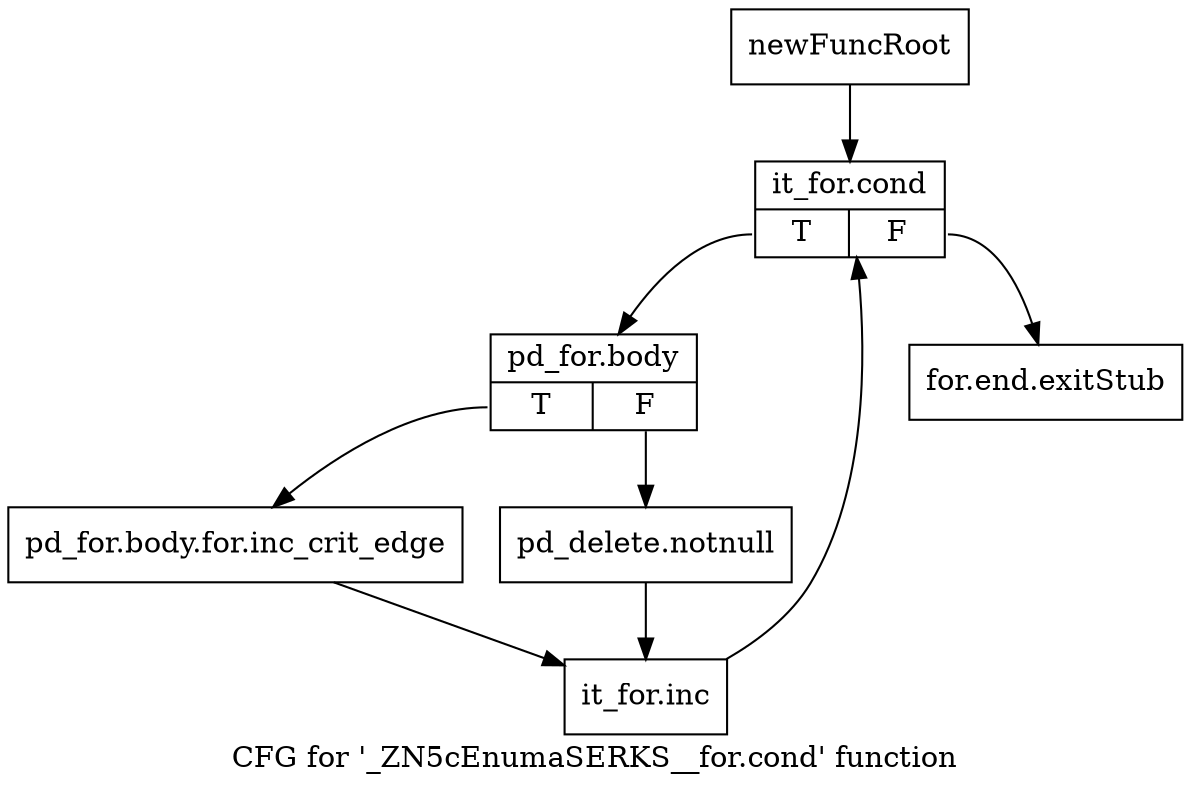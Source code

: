digraph "CFG for '_ZN5cEnumaSERKS__for.cond' function" {
	label="CFG for '_ZN5cEnumaSERKS__for.cond' function";

	Node0x21fd8c0 [shape=record,label="{newFuncRoot}"];
	Node0x21fd8c0 -> Node0x21fd960;
	Node0x21fd910 [shape=record,label="{for.end.exitStub}"];
	Node0x21fd960 [shape=record,label="{it_for.cond|{<s0>T|<s1>F}}"];
	Node0x21fd960:s0 -> Node0x21fd9b0;
	Node0x21fd960:s1 -> Node0x21fd910;
	Node0x21fd9b0 [shape=record,label="{pd_for.body|{<s0>T|<s1>F}}"];
	Node0x21fd9b0:s0 -> Node0x21fdea0;
	Node0x21fd9b0:s1 -> Node0x21fde50;
	Node0x21fde50 [shape=record,label="{pd_delete.notnull}"];
	Node0x21fde50 -> Node0x21fdef0;
	Node0x21fdea0 [shape=record,label="{pd_for.body.for.inc_crit_edge}"];
	Node0x21fdea0 -> Node0x21fdef0;
	Node0x21fdef0 [shape=record,label="{it_for.inc}"];
	Node0x21fdef0 -> Node0x21fd960;
}
